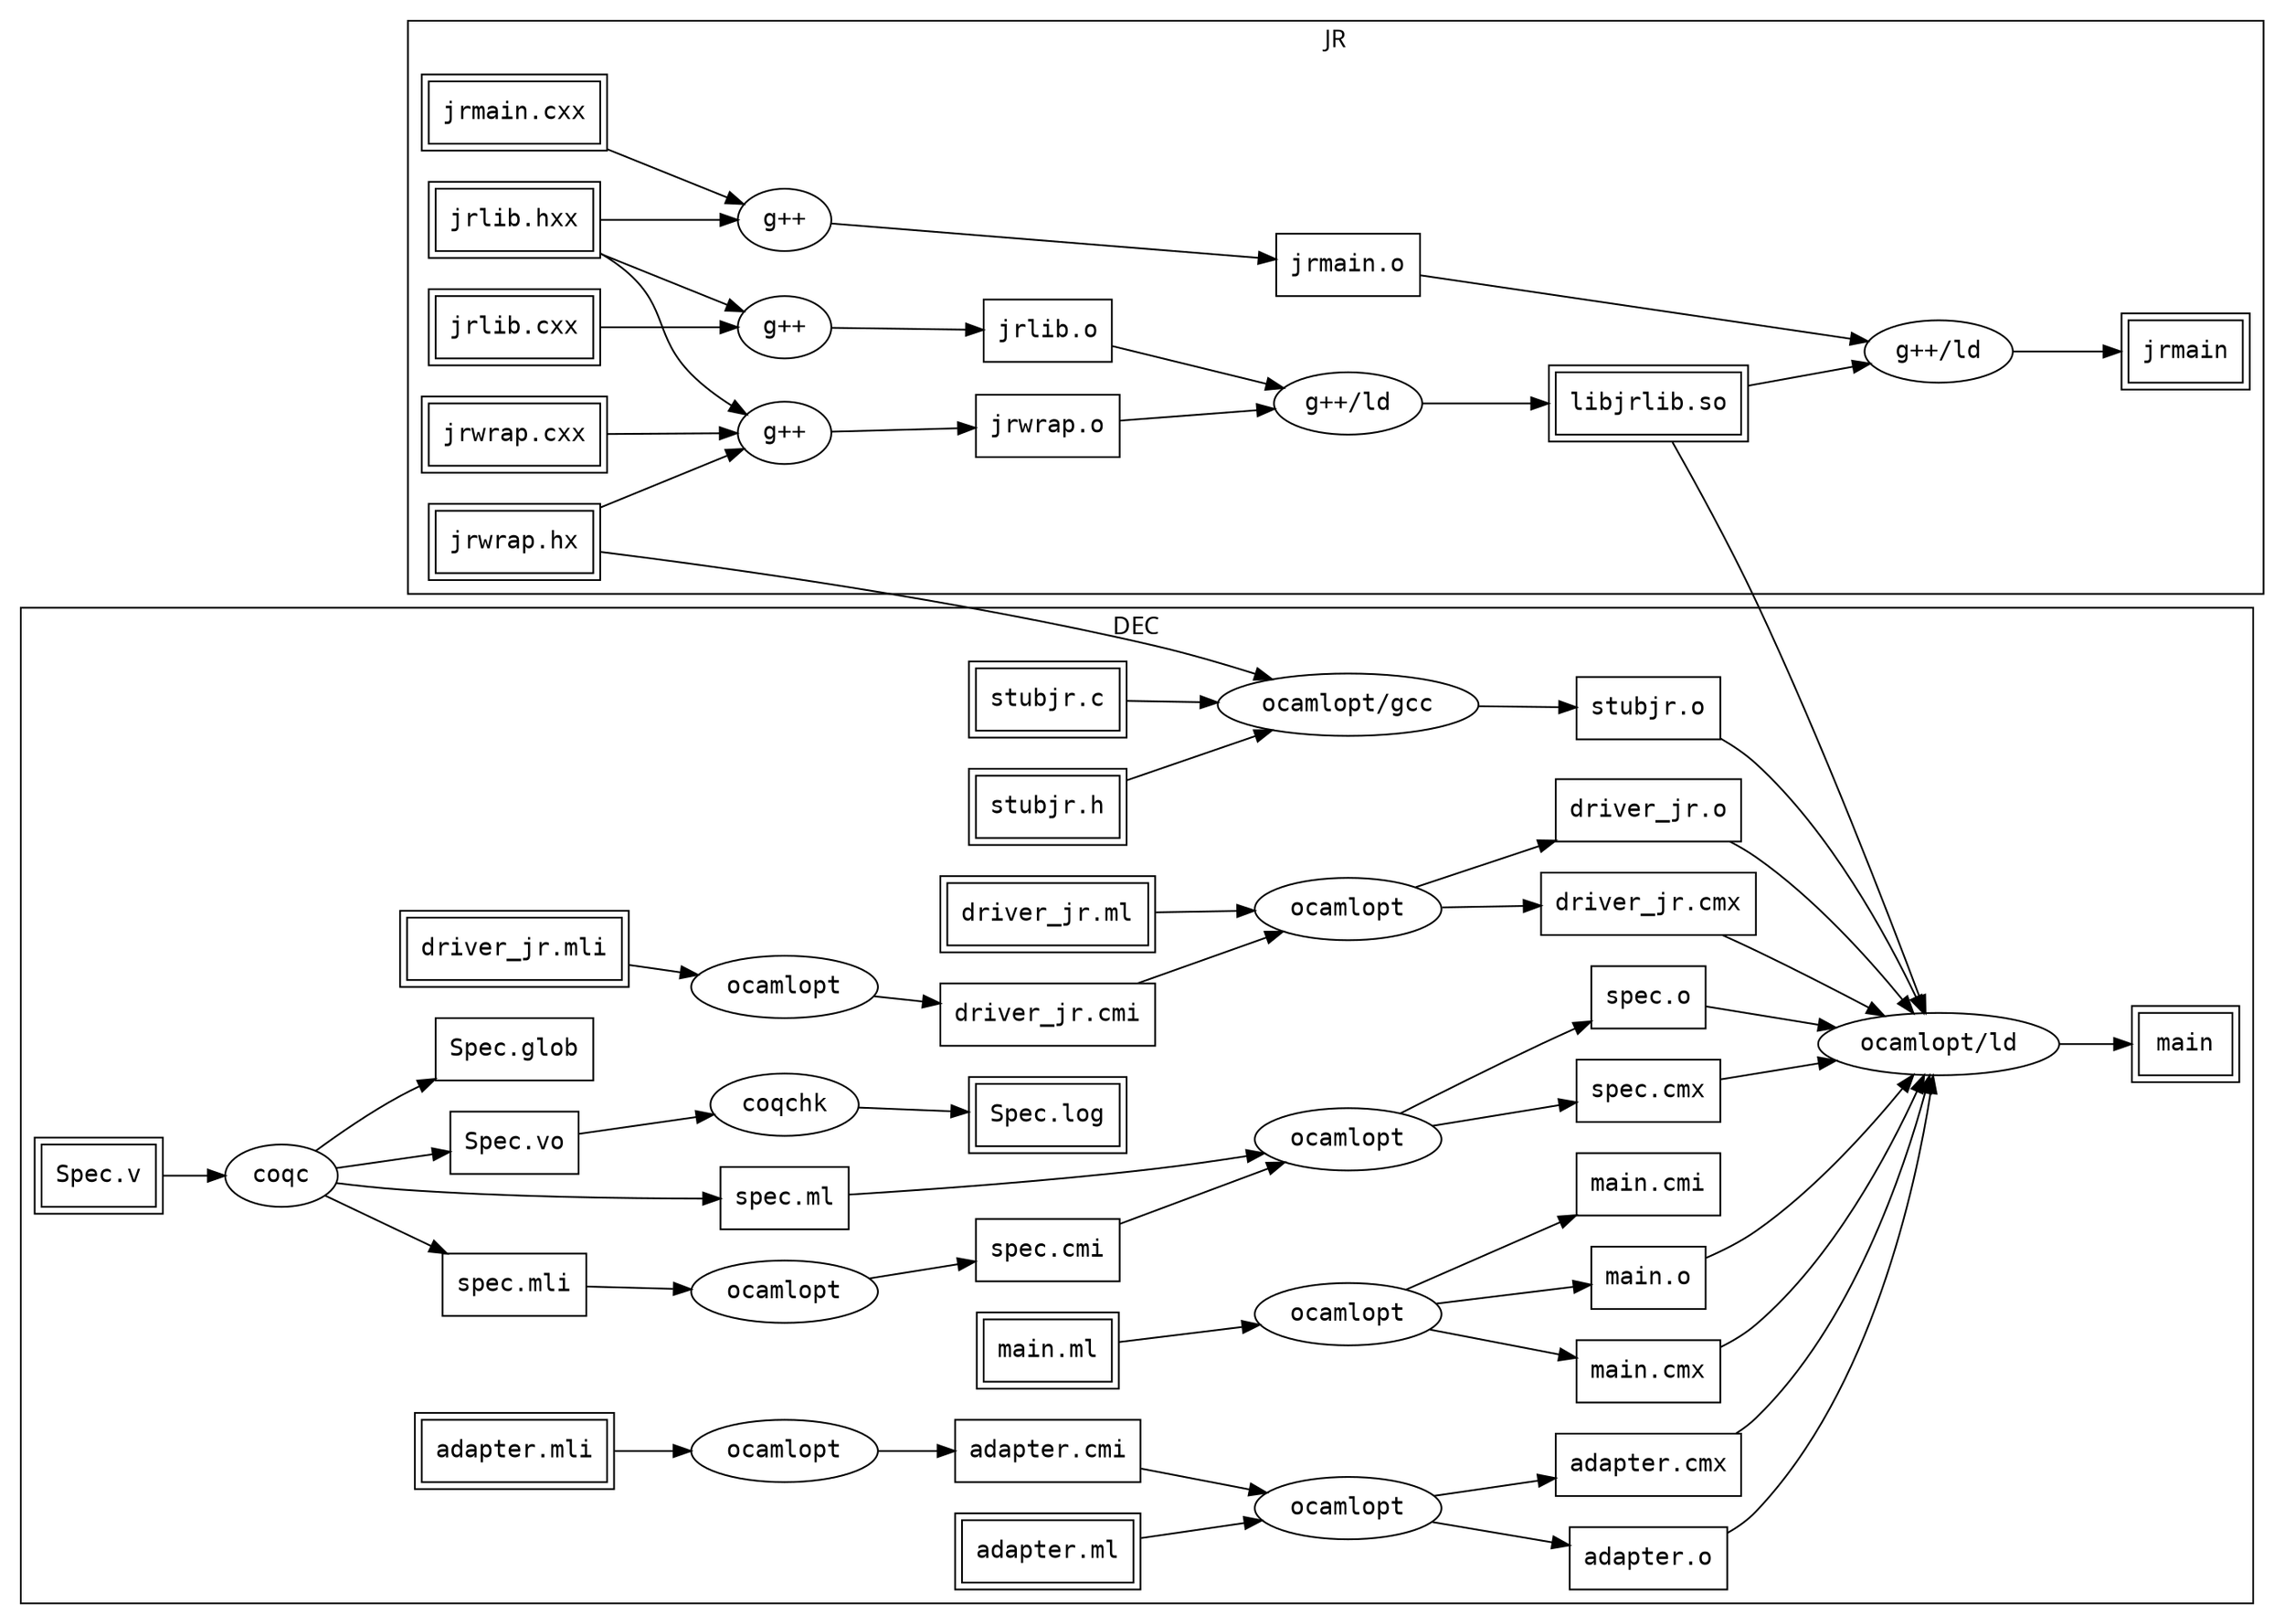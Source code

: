 digraph flowchart {
  rankdir = LR

  graph [fontname = sans]
  node [fontname = monospace]

  /*
  subgraph cluster_c {
    label = "C"

    node [peripheries = 2, shape = box]

    stddef_h [label = "stddef.h"]
    stdlib_h [label = "stdlib.h"]
    libc_so [label = "libc.so"]
    libdl_so [label = "libdl.so"]
    libm_so [label = "libm.so"]
  }

  subgraph cluster_cxx {
    label = "C++"

    node [peripheries = 2, shape = box]

    algorithm [label = "algorithm"]
    cstring [label = "cstring"]
    iostream [label = "iostream"]
    libstdcxx_so [label = "libstdc++.so"]
  }

  subgraph cluster_ocaml {
    label = "OCaml"

    node [peripheries = 2, shape = box]

    caml_alloc_h [label = "caml/alloc.h"]
    caml_fail_h [label = "caml/fail.h"]
    caml_memory_h [label = "caml/memory.h"]
    caml_mlvalues_h [label = "caml/mlvalues.h"]
  }

  subgraph cluster_gmp {
    label = "GMP"

    node [peripheries = 2, shape = box]

    gmpxx_h [label = "gmpxx.h"]
    libgmp_so [label = "libgmp.so"]
    libgmpxx_so [label = "libgmpxx.so"]
  }
  */

  subgraph cluster_dec {
    label = "DEC"

    node [peripheries = 2, shape = box]

    stubjr_c [label = "stubjr.c"]
    stubjr_h [label = "stubjr.h"]
    driver_jr_ml [label = "driver_jr.ml"]
    driver_jr_mli [label = "driver_jr.mli"]
    spec_v [label = "Spec.v"]
    adapter_ml [label = "adapter.ml"]
    adapter_mli [label = "adapter.mli"]
    main_ml [label = "main.ml"]

    node [peripheries = 1]

    stubjr_o [label = "stubjr.o"]
    driver_jr_cmi [label = "driver_jr.cmi"]
    driver_jr_cmx [label = "driver_jr.cmx"]
    driver_jr_o [label = "driver_jr.o"]
    spec_vo [label = "Spec.vo"]
    spec_glob [label = "Spec.glob"]
    spec_mli [label = "spec.mli"]
    spec_ml [label = "spec.ml"]
    spec_cmi [label = "spec.cmi"]
    spec_cmx [label = "spec.cmx"]
    spec_o [label = "spec.o"]
    adapter_cmi [label = "adapter.cmi"]
    adapter_cmx [label = "adapter.cmx"]
    adapter_o [label = "adapter.o"]
    main_cmi [label = "main.cmi"]
    main_cmx [label = "main.cmx"]
    main_o [label = "main.o"]

    node [peripheries = 2]

    spec_log [label = "Spec.log"]
    main [label = "main"]

    node [peripheries = 1, shape = oval]

    coqc_0 [label = "coqc"]
    coqchk_0 [label = "coqchk"]
    ocamlopt_0 [label = "ocamlopt/gcc"]
    ocamlopt_1 [label = "ocamlopt"]
    ocamlopt_2 [label = "ocamlopt"]
    ocamlopt_3 [label = "ocamlopt"]
    ocamlopt_4 [label = "ocamlopt"]
    ocamlopt_5 [label = "ocamlopt"]
    ocamlopt_6 [label = "ocamlopt"]
    ocamlopt_7 [label = "ocamlopt"]
    ocamlopt_8 [label = "ocamlopt/ld"]
  }

  subgraph cluster_jr {
    label = "JR"

    node [peripheries = 2, shape = box]

    jrlib_hxx [label = "jrlib.hxx"]
    jrlib_cxx [label = "jrlib.cxx"]
    jrwrap_hx [label = "jrwrap.hx"]
    jrwrap_cxx [label = "jrwrap.cxx"]
    jrmain_cxx [label = "jrmain.cxx"]

    node [peripheries = 1]

    jrlib_o [label = "jrlib.o"]
    jrwrap_o [label = "jrwrap.o"]
    jrmain_o [label = "jrmain.o"]

    node [peripheries = 2]

    libjrlib_so [label = "libjrlib.so"]
    jrmain [label = "jrmain"]

    node [peripheries = 1, shape = oval]

    gxx_0 [label = "g++"]
    gxx_1 [label = "g++"]
    gxx_2 [label = "g++/ld"]
    gxx_3 [label = "g++"]
    gxx_4 [label = "g++/ld"]
  }

  edge [style = solid]

  jrlib_hxx -> gxx_0
  jrlib_cxx -> gxx_0
  gxx_0 -> jrlib_o

  jrlib_hxx -> gxx_1
  jrwrap_hx -> gxx_1
  jrwrap_cxx -> gxx_1
  gxx_1 -> jrwrap_o

  jrlib_o -> gxx_2
  jrwrap_o -> gxx_2
  gxx_2 -> libjrlib_so

  jrlib_hxx -> gxx_3
  jrmain_cxx -> gxx_3
  gxx_3 -> jrmain_o

  libjrlib_so -> gxx_4
  jrmain_o -> gxx_4
  gxx_4 -> jrmain

  spec_v -> coqc_0
  coqc_0 -> spec_vo
  coqc_0 -> spec_glob
  coqc_0 -> spec_mli
  coqc_0 -> spec_ml

  spec_vo -> coqchk_0
  coqchk_0 -> spec_log

  jrwrap_hx -> ocamlopt_0
  stubjr_h -> ocamlopt_0
  stubjr_c -> ocamlopt_0
  ocamlopt_0 -> stubjr_o

  driver_jr_mli -> ocamlopt_1
  ocamlopt_1 -> driver_jr_cmi

  driver_jr_cmi -> ocamlopt_2
  driver_jr_ml -> ocamlopt_2
  ocamlopt_2 -> driver_jr_cmx
  ocamlopt_2 -> driver_jr_o

  spec_mli -> ocamlopt_3
  ocamlopt_3 -> spec_cmi

  spec_cmi -> ocamlopt_4
  spec_ml -> ocamlopt_4
  ocamlopt_4 -> spec_cmx
  ocamlopt_4 -> spec_o

  adapter_mli -> ocamlopt_5
  ocamlopt_5 -> adapter_cmi

  adapter_cmi -> ocamlopt_6
  adapter_ml -> ocamlopt_6
  ocamlopt_6 -> adapter_cmx
  ocamlopt_6 -> adapter_o

  main_ml -> ocamlopt_7
  ocamlopt_7 -> main_cmi
  ocamlopt_7 -> main_cmx
  ocamlopt_7 -> main_o

  libjrlib_so -> ocamlopt_8
  stubjr_o -> ocamlopt_8
  driver_jr_cmx -> ocamlopt_8
  driver_jr_o -> ocamlopt_8
  spec_cmx -> ocamlopt_8
  spec_o -> ocamlopt_8
  adapter_cmx -> ocamlopt_8
  adapter_o -> ocamlopt_8
  main_cmx -> ocamlopt_8
  main_o -> ocamlopt_8
  ocamlopt_8 -> main

  /*
  edge [style = dashed]

  gmpxx_h -> gxx_0

  algorithm -> gxx_1
  cstring -> gxx_1
  gmpxx_h -> gxx_1

  libc_so -> gxx_2
  libgmp_so -> gxx_2
  libgmpxx_so -> gxx_2
  libm_so -> gxx_2
  libstdcxx_so -> gxx_2

  gmpxx_h -> gxx_3
  iostream -> gxx_3

  libc_so -> gxx_4
  libdl_so -> gxx_4
  libgmp_so -> gxx_4
  libgmpxx_so -> gxx_4
  libm_so -> gxx_4
  libstdcxx_so -> gxx_4

  caml_alloc_h -> ocamlopt_0
  caml_fail_h -> ocamlopt_0
  caml_memory_h -> ocamlopt_0
  caml_mlvalues_h -> ocamlopt_0
  stddef_h -> ocamlopt_0
  stdlib_h -> ocamlopt_0

  libc_so -> ocamlopt_8
  libdl_so -> ocamlopt_8
  libgmp_so -> ocamlopt_8
  libgmpxx_so -> ocamlopt_8
  libstdcxx_so -> ocamlopt_8
  libm_so -> ocamlopt_8
  */
}
